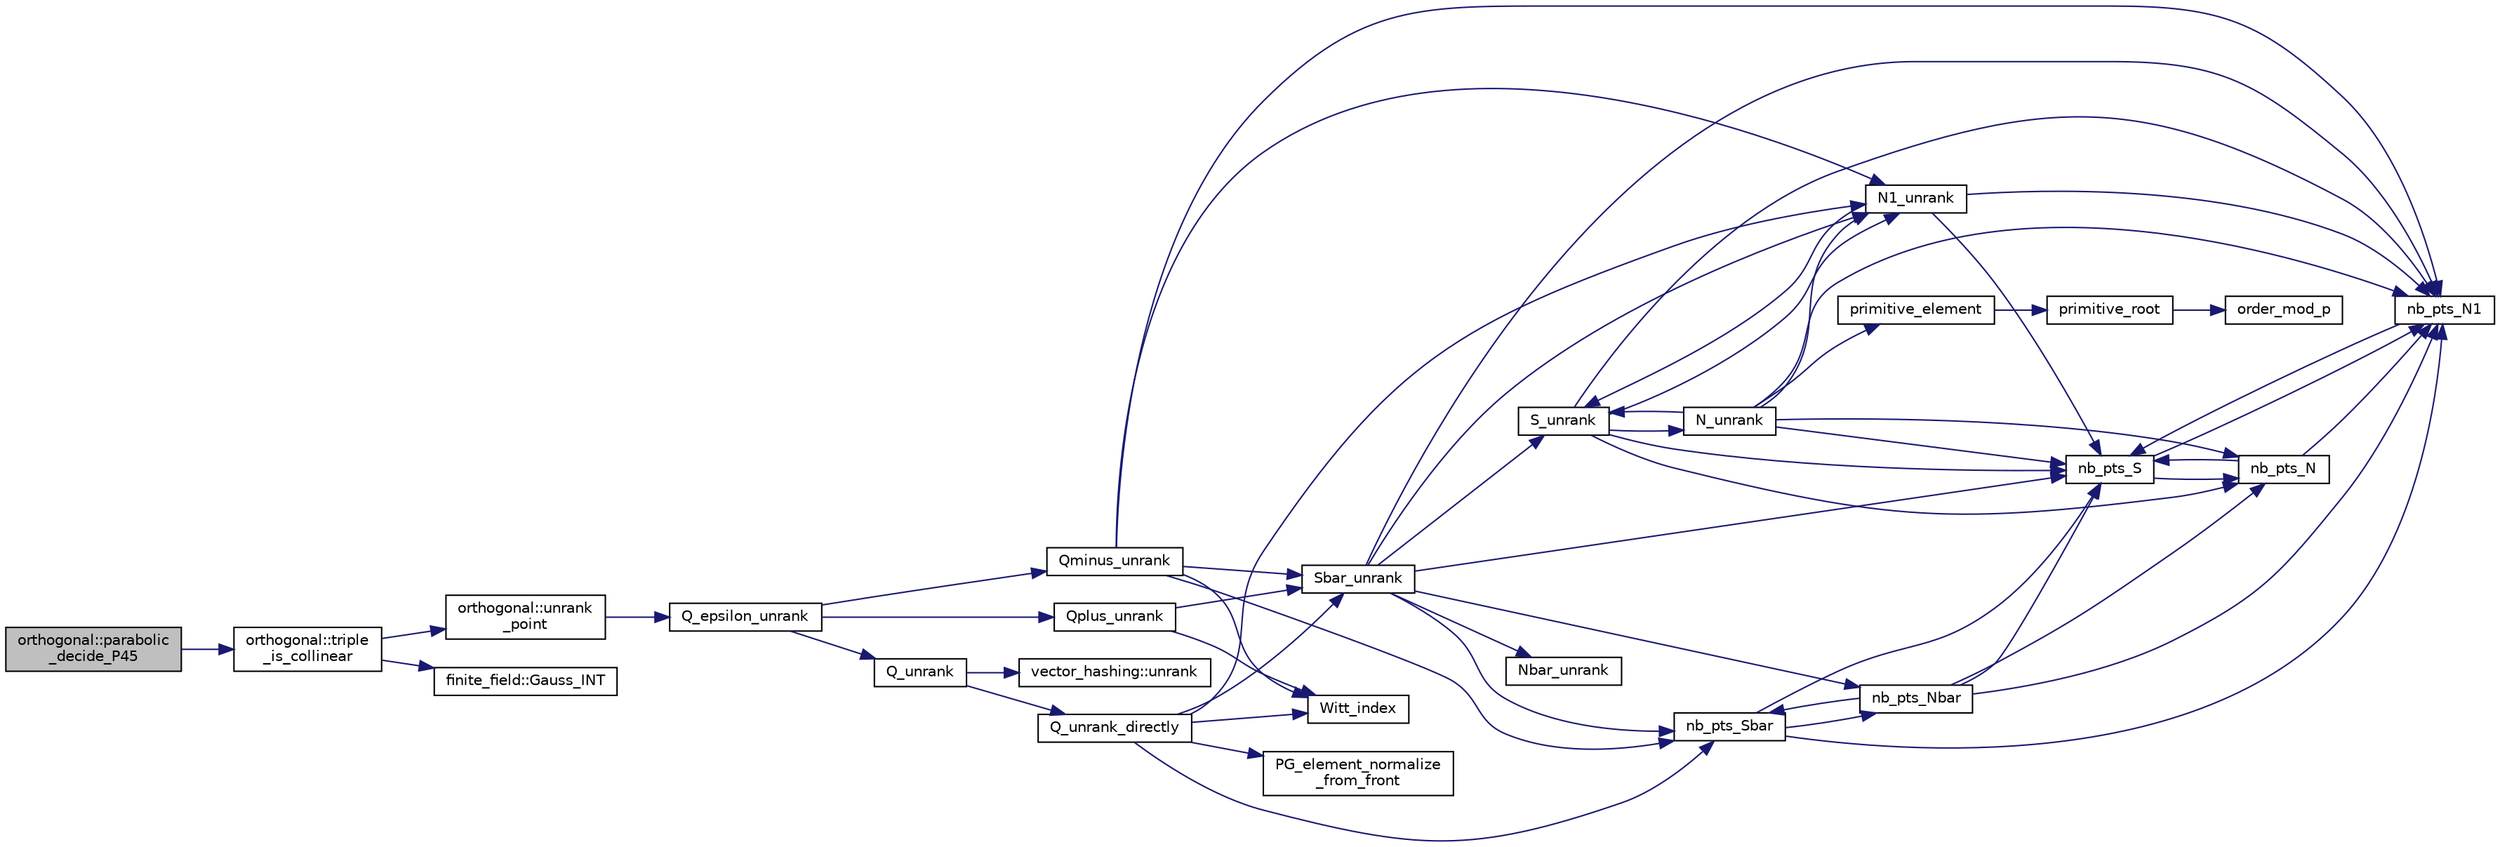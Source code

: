 digraph "orthogonal::parabolic_decide_P45"
{
  edge [fontname="Helvetica",fontsize="10",labelfontname="Helvetica",labelfontsize="10"];
  node [fontname="Helvetica",fontsize="10",shape=record];
  rankdir="LR";
  Node16844 [label="orthogonal::parabolic\l_decide_P45",height=0.2,width=0.4,color="black", fillcolor="grey75", style="filled", fontcolor="black"];
  Node16844 -> Node16845 [color="midnightblue",fontsize="10",style="solid",fontname="Helvetica"];
  Node16845 [label="orthogonal::triple\l_is_collinear",height=0.2,width=0.4,color="black", fillcolor="white", style="filled",URL="$d7/daa/classorthogonal.html#a85cf2656074b3977032a6bf975475b37"];
  Node16845 -> Node16846 [color="midnightblue",fontsize="10",style="solid",fontname="Helvetica"];
  Node16846 [label="orthogonal::unrank\l_point",height=0.2,width=0.4,color="black", fillcolor="white", style="filled",URL="$d7/daa/classorthogonal.html#ab655117100f7c66c19817b84ac5ac0a0"];
  Node16846 -> Node16847 [color="midnightblue",fontsize="10",style="solid",fontname="Helvetica"];
  Node16847 [label="Q_epsilon_unrank",height=0.2,width=0.4,color="black", fillcolor="white", style="filled",URL="$d4/d67/geometry_8h.html#af162c4d30d4a6528299e37551c353e7b"];
  Node16847 -> Node16848 [color="midnightblue",fontsize="10",style="solid",fontname="Helvetica"];
  Node16848 [label="Q_unrank",height=0.2,width=0.4,color="black", fillcolor="white", style="filled",URL="$db/da0/lib_2foundations_2geometry_2orthogonal__points_8_c.html#a6d02923d5b54ef796934e753e6f5b65b"];
  Node16848 -> Node16849 [color="midnightblue",fontsize="10",style="solid",fontname="Helvetica"];
  Node16849 [label="vector_hashing::unrank",height=0.2,width=0.4,color="black", fillcolor="white", style="filled",URL="$d8/daa/classvector__hashing.html#abbebd3a96a6d27a34b9b49af99e2ed3d"];
  Node16848 -> Node16850 [color="midnightblue",fontsize="10",style="solid",fontname="Helvetica"];
  Node16850 [label="Q_unrank_directly",height=0.2,width=0.4,color="black", fillcolor="white", style="filled",URL="$db/da0/lib_2foundations_2geometry_2orthogonal__points_8_c.html#a105e7e72249e78fcf0785c69099d90ce"];
  Node16850 -> Node16851 [color="midnightblue",fontsize="10",style="solid",fontname="Helvetica"];
  Node16851 [label="Witt_index",height=0.2,width=0.4,color="black", fillcolor="white", style="filled",URL="$db/da0/lib_2foundations_2geometry_2orthogonal__points_8_c.html#ab3483ecb9859a6758f82b5327da50534"];
  Node16850 -> Node16852 [color="midnightblue",fontsize="10",style="solid",fontname="Helvetica"];
  Node16852 [label="nb_pts_Sbar",height=0.2,width=0.4,color="black", fillcolor="white", style="filled",URL="$db/da0/lib_2foundations_2geometry_2orthogonal__points_8_c.html#a986dda26505c9934c771578b084f67cc"];
  Node16852 -> Node16853 [color="midnightblue",fontsize="10",style="solid",fontname="Helvetica"];
  Node16853 [label="nb_pts_S",height=0.2,width=0.4,color="black", fillcolor="white", style="filled",URL="$db/da0/lib_2foundations_2geometry_2orthogonal__points_8_c.html#a9bc3dec6e722644d182738102c3e04f3"];
  Node16853 -> Node16854 [color="midnightblue",fontsize="10",style="solid",fontname="Helvetica"];
  Node16854 [label="nb_pts_N",height=0.2,width=0.4,color="black", fillcolor="white", style="filled",URL="$db/da0/lib_2foundations_2geometry_2orthogonal__points_8_c.html#a93e16898c27b1d1c0a6405a7b0615ba6"];
  Node16854 -> Node16853 [color="midnightblue",fontsize="10",style="solid",fontname="Helvetica"];
  Node16854 -> Node16855 [color="midnightblue",fontsize="10",style="solid",fontname="Helvetica"];
  Node16855 [label="nb_pts_N1",height=0.2,width=0.4,color="black", fillcolor="white", style="filled",URL="$db/da0/lib_2foundations_2geometry_2orthogonal__points_8_c.html#ae0f2e1c76523db67b4ec9629ccc35bc6"];
  Node16855 -> Node16853 [color="midnightblue",fontsize="10",style="solid",fontname="Helvetica"];
  Node16853 -> Node16855 [color="midnightblue",fontsize="10",style="solid",fontname="Helvetica"];
  Node16852 -> Node16856 [color="midnightblue",fontsize="10",style="solid",fontname="Helvetica"];
  Node16856 [label="nb_pts_Nbar",height=0.2,width=0.4,color="black", fillcolor="white", style="filled",URL="$db/da0/lib_2foundations_2geometry_2orthogonal__points_8_c.html#a51b4684a176c6841fd3cd6c34c684c2c"];
  Node16856 -> Node16852 [color="midnightblue",fontsize="10",style="solid",fontname="Helvetica"];
  Node16856 -> Node16854 [color="midnightblue",fontsize="10",style="solid",fontname="Helvetica"];
  Node16856 -> Node16853 [color="midnightblue",fontsize="10",style="solid",fontname="Helvetica"];
  Node16856 -> Node16855 [color="midnightblue",fontsize="10",style="solid",fontname="Helvetica"];
  Node16852 -> Node16855 [color="midnightblue",fontsize="10",style="solid",fontname="Helvetica"];
  Node16850 -> Node16857 [color="midnightblue",fontsize="10",style="solid",fontname="Helvetica"];
  Node16857 [label="Sbar_unrank",height=0.2,width=0.4,color="black", fillcolor="white", style="filled",URL="$db/da0/lib_2foundations_2geometry_2orthogonal__points_8_c.html#a65d9b9ccfff12dd92f4f4e8360701c98"];
  Node16857 -> Node16852 [color="midnightblue",fontsize="10",style="solid",fontname="Helvetica"];
  Node16857 -> Node16853 [color="midnightblue",fontsize="10",style="solid",fontname="Helvetica"];
  Node16857 -> Node16858 [color="midnightblue",fontsize="10",style="solid",fontname="Helvetica"];
  Node16858 [label="S_unrank",height=0.2,width=0.4,color="black", fillcolor="white", style="filled",URL="$db/da0/lib_2foundations_2geometry_2orthogonal__points_8_c.html#a18964a35af25f1b4a85f4eaeb1543d92"];
  Node16858 -> Node16853 [color="midnightblue",fontsize="10",style="solid",fontname="Helvetica"];
  Node16858 -> Node16854 [color="midnightblue",fontsize="10",style="solid",fontname="Helvetica"];
  Node16858 -> Node16855 [color="midnightblue",fontsize="10",style="solid",fontname="Helvetica"];
  Node16858 -> Node16859 [color="midnightblue",fontsize="10",style="solid",fontname="Helvetica"];
  Node16859 [label="N_unrank",height=0.2,width=0.4,color="black", fillcolor="white", style="filled",URL="$db/da0/lib_2foundations_2geometry_2orthogonal__points_8_c.html#ab79724bd19da3bc1b383550113f9d7aa"];
  Node16859 -> Node16853 [color="midnightblue",fontsize="10",style="solid",fontname="Helvetica"];
  Node16859 -> Node16854 [color="midnightblue",fontsize="10",style="solid",fontname="Helvetica"];
  Node16859 -> Node16858 [color="midnightblue",fontsize="10",style="solid",fontname="Helvetica"];
  Node16859 -> Node16855 [color="midnightblue",fontsize="10",style="solid",fontname="Helvetica"];
  Node16859 -> Node16860 [color="midnightblue",fontsize="10",style="solid",fontname="Helvetica"];
  Node16860 [label="N1_unrank",height=0.2,width=0.4,color="black", fillcolor="white", style="filled",URL="$db/da0/lib_2foundations_2geometry_2orthogonal__points_8_c.html#aa9427e27f7f207c1baff3a34cc5d78cf"];
  Node16860 -> Node16853 [color="midnightblue",fontsize="10",style="solid",fontname="Helvetica"];
  Node16860 -> Node16855 [color="midnightblue",fontsize="10",style="solid",fontname="Helvetica"];
  Node16860 -> Node16858 [color="midnightblue",fontsize="10",style="solid",fontname="Helvetica"];
  Node16859 -> Node16861 [color="midnightblue",fontsize="10",style="solid",fontname="Helvetica"];
  Node16861 [label="primitive_element",height=0.2,width=0.4,color="black", fillcolor="white", style="filled",URL="$db/da0/lib_2foundations_2geometry_2orthogonal__points_8_c.html#a97350390ec02c8cd9f54751708e28768"];
  Node16861 -> Node16862 [color="midnightblue",fontsize="10",style="solid",fontname="Helvetica"];
  Node16862 [label="primitive_root",height=0.2,width=0.4,color="black", fillcolor="white", style="filled",URL="$de/dc5/algebra__and__number__theory_8h.html#a0b6f7619d12ff2c4e60b852b820b0972"];
  Node16862 -> Node16863 [color="midnightblue",fontsize="10",style="solid",fontname="Helvetica"];
  Node16863 [label="order_mod_p",height=0.2,width=0.4,color="black", fillcolor="white", style="filled",URL="$df/dda/number__theory_8_c.html#aa38aa7e68ab81726a4462995135456b2"];
  Node16858 -> Node16860 [color="midnightblue",fontsize="10",style="solid",fontname="Helvetica"];
  Node16857 -> Node16856 [color="midnightblue",fontsize="10",style="solid",fontname="Helvetica"];
  Node16857 -> Node16855 [color="midnightblue",fontsize="10",style="solid",fontname="Helvetica"];
  Node16857 -> Node16864 [color="midnightblue",fontsize="10",style="solid",fontname="Helvetica"];
  Node16864 [label="Nbar_unrank",height=0.2,width=0.4,color="black", fillcolor="white", style="filled",URL="$db/da0/lib_2foundations_2geometry_2orthogonal__points_8_c.html#ad641d8fb061c898a2c18266e263fb278"];
  Node16857 -> Node16860 [color="midnightblue",fontsize="10",style="solid",fontname="Helvetica"];
  Node16850 -> Node16865 [color="midnightblue",fontsize="10",style="solid",fontname="Helvetica"];
  Node16865 [label="PG_element_normalize\l_from_front",height=0.2,width=0.4,color="black", fillcolor="white", style="filled",URL="$d4/d67/geometry_8h.html#af675caf5f9975573455c8d93cb56bf95"];
  Node16850 -> Node16860 [color="midnightblue",fontsize="10",style="solid",fontname="Helvetica"];
  Node16847 -> Node16866 [color="midnightblue",fontsize="10",style="solid",fontname="Helvetica"];
  Node16866 [label="Qplus_unrank",height=0.2,width=0.4,color="black", fillcolor="white", style="filled",URL="$db/da0/lib_2foundations_2geometry_2orthogonal__points_8_c.html#ad50512edd586919700e033744b4a03c8"];
  Node16866 -> Node16851 [color="midnightblue",fontsize="10",style="solid",fontname="Helvetica"];
  Node16866 -> Node16857 [color="midnightblue",fontsize="10",style="solid",fontname="Helvetica"];
  Node16847 -> Node16867 [color="midnightblue",fontsize="10",style="solid",fontname="Helvetica"];
  Node16867 [label="Qminus_unrank",height=0.2,width=0.4,color="black", fillcolor="white", style="filled",URL="$db/da0/lib_2foundations_2geometry_2orthogonal__points_8_c.html#ac2dd18f435ab479095b836a483c12c7d"];
  Node16867 -> Node16851 [color="midnightblue",fontsize="10",style="solid",fontname="Helvetica"];
  Node16867 -> Node16852 [color="midnightblue",fontsize="10",style="solid",fontname="Helvetica"];
  Node16867 -> Node16857 [color="midnightblue",fontsize="10",style="solid",fontname="Helvetica"];
  Node16867 -> Node16855 [color="midnightblue",fontsize="10",style="solid",fontname="Helvetica"];
  Node16867 -> Node16860 [color="midnightblue",fontsize="10",style="solid",fontname="Helvetica"];
  Node16845 -> Node16868 [color="midnightblue",fontsize="10",style="solid",fontname="Helvetica"];
  Node16868 [label="finite_field::Gauss_INT",height=0.2,width=0.4,color="black", fillcolor="white", style="filled",URL="$df/d5a/classfinite__field.html#adb676d2e80341b53751326e3a58beb11"];
}

